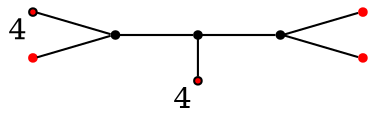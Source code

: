 graph diagram {
node [shape=point,color=black];
rankdir = LR;
subgraph subdiagram {
2 -- 1 -- 3;
}
{7,8} -- 2;
{rank=same;1 -- 4};
3 -- {6,5}
4 [fillcolor=red,xlabel=4];
5 [color=red];
6 [color=red];
7 [fillcolor=red,xlabel=4];
8 [color=red];
}

